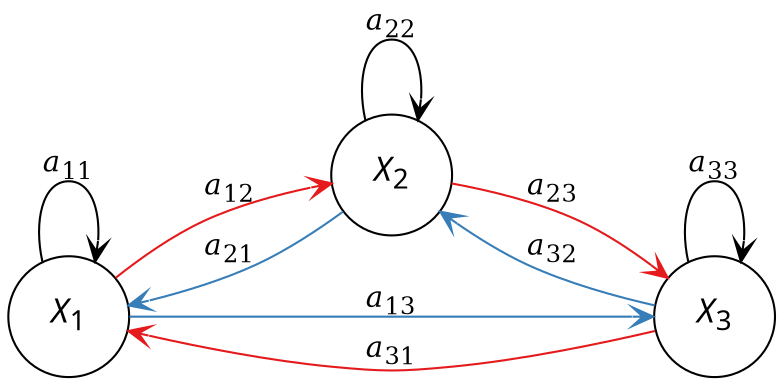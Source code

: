 digraph G {
graph [bgcolor = "transparent", nodesep="0.5",fontsize="30", ranksep="1", rankdir="LR"];
node [fixedsize=true, fontname="Sans", shape=circle, height="0.8", width="0.8",fontsize="16"];
X1 [label=<<I>X</I><sub>1</sub>>]
X2 [label=<<I>X</I><sub>2</sub>>]
X3 [label=<<I>X</I><sub>3</sub>>]
edge [];		
		X1 [color=""];
				X1 -> X2 [color="", dir=both, arrowtail= none, arrowhead = open, label = <<i>a</i><sub>12</sub>>, color="#e41a1c"];
		X1 [color=""];
				X1 -> X1 [color="", dir=both, arrowtail= none, arrowhead = open, label = <<i>a</i><sub>11</sub>>];
		X1 [color=""];
				X1 -> X3 [color="", dir=both, arrowtail= none, arrowhead = open, label = <<i>a</i><sub>13</sub>>, color="#377eb8"];
		X2 [color=""];
				X2 -> X1 [color="", dir=both, arrowtail= none, arrowhead = open, label = <<i>a</i><sub>21</sub>>, color="#377eb8"];
		X2 [color=""];
				X2 -> X3 [color="", dir=both, arrowtail= none, arrowhead = open, label = <<i>a</i><sub>23</sub>>, color="#e41a1c"];
		X2 [color=""];
				X2 -> X2 [color="", dir=both, arrowtail= none, arrowhead = open, label = <<i>a</i><sub>22</sub>>];
		X3 [color=""];
				X3 -> X1 [color="", dir=both, arrowtail= none, arrowhead = open, label = <<i>a</i><sub>31</sub>>, color="#e41a1c"];
		X3 [color=""];
				X3 -> X2 [color="", dir=both, arrowtail= none, arrowhead = open, label = <<i>a</i><sub>32</sub>>, color="#377eb8"];
		X3 [color=""];
				X3 -> X3 [color="", dir=both, arrowtail= none, arrowhead = open, label = <<i>a</i><sub>33</sub>>];
}

